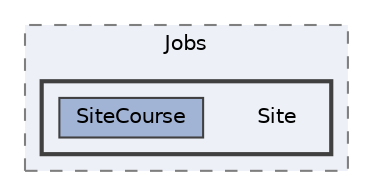 digraph "app/Jobs/Site"
{
 // LATEX_PDF_SIZE
  bgcolor="transparent";
  edge [fontname=Helvetica,fontsize=10,labelfontname=Helvetica,labelfontsize=10];
  node [fontname=Helvetica,fontsize=10,shape=box,height=0.2,width=0.4];
  compound=true
  subgraph clusterdir_d516c96f5fe0013fc0afdef8d199e3e1 {
    graph [ bgcolor="#edf0f7", pencolor="grey50", label="Jobs", fontname=Helvetica,fontsize=10 style="filled,dashed", URL="dir_d516c96f5fe0013fc0afdef8d199e3e1.html",tooltip=""]
  subgraph clusterdir_12ac686dfaddf0dfb717787b09ec09fd {
    graph [ bgcolor="#edf0f7", pencolor="grey25", label="", fontname=Helvetica,fontsize=10 style="filled,bold", URL="dir_12ac686dfaddf0dfb717787b09ec09fd.html",tooltip=""]
    dir_12ac686dfaddf0dfb717787b09ec09fd [shape=plaintext, label="Site"];
  dir_792f8462b3cdc18ecf83ab8a1f078988 [label="SiteCourse", fillcolor="#a2b4d6", color="grey25", style="filled", URL="dir_792f8462b3cdc18ecf83ab8a1f078988.html",tooltip=""];
  }
  }
}
